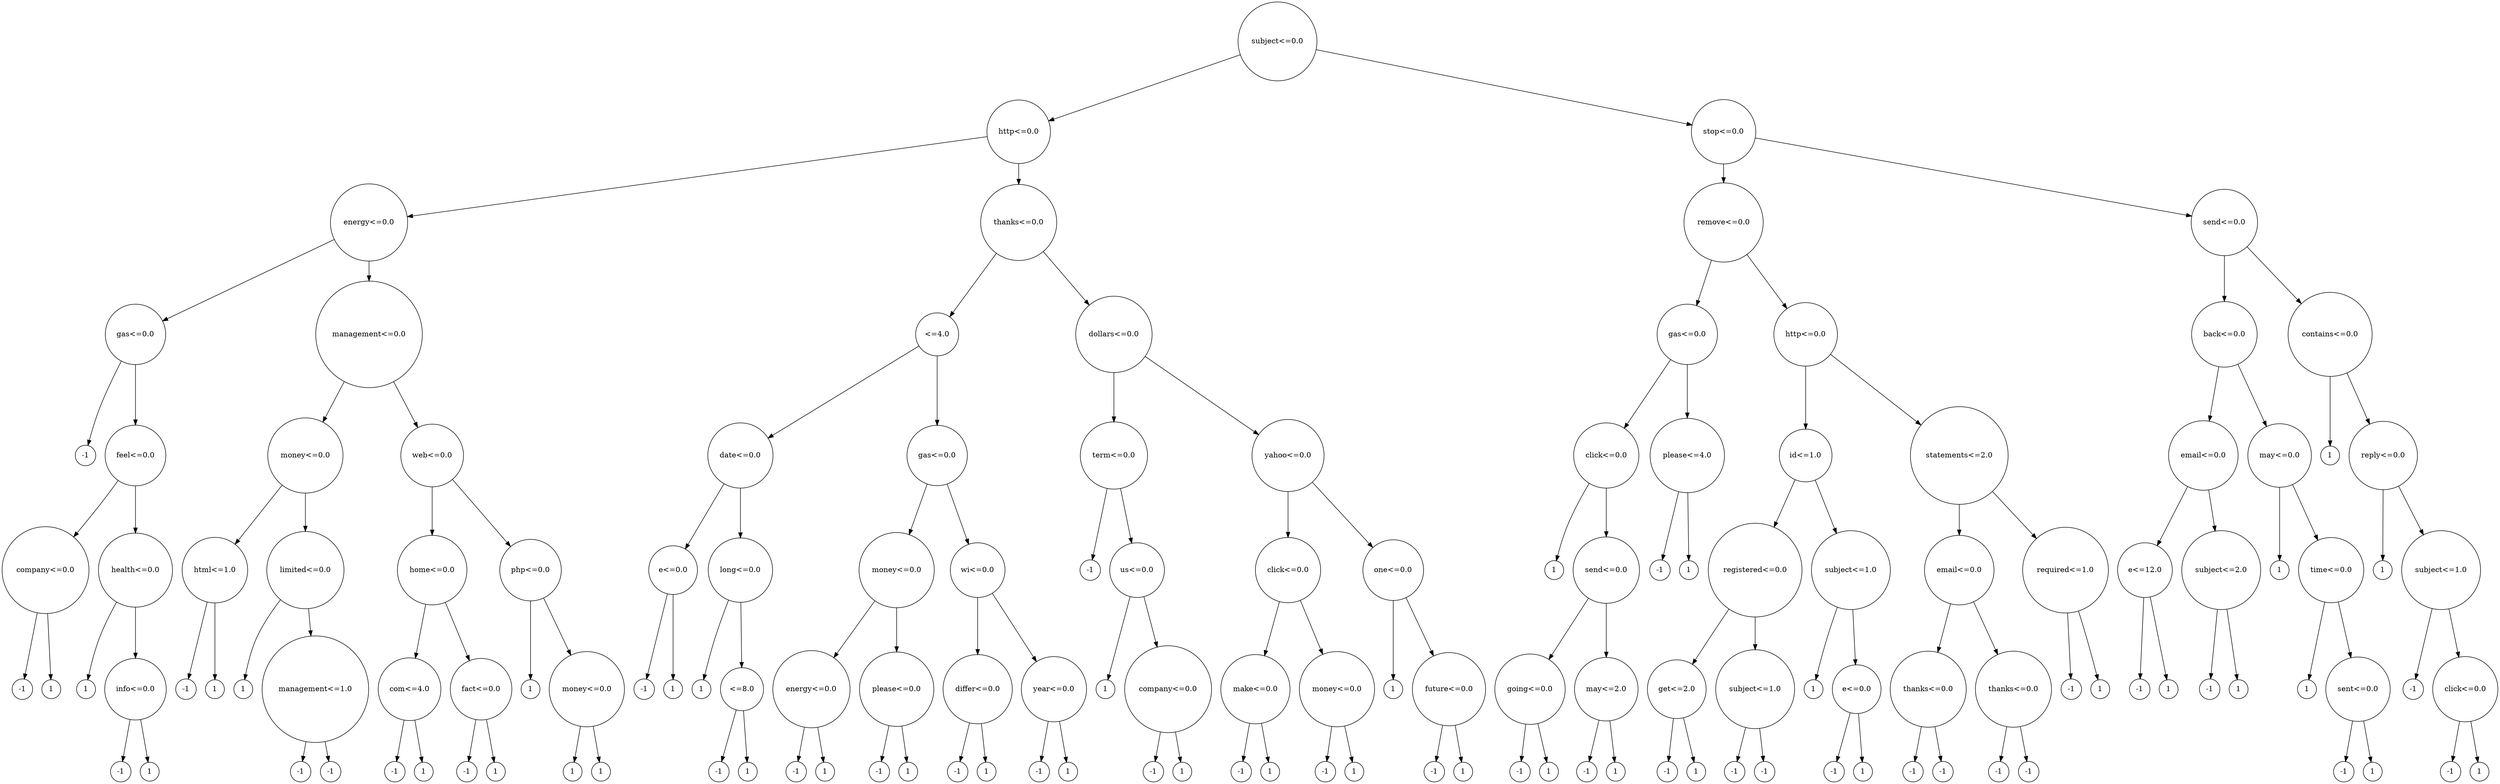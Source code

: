 digraph tree {
	"(val: 0.0, idx: 101, rnd:[0.5488135])" [label="subject<=0.0", shape=circle]
	"(val: 0.0, idx: 2, rnd:[0.71518937])" [label="http<=0.0", shape=circle]
	"(val: 0.0, idx: 115, rnd:[0.56660145])" [label="stop<=0.0", shape=circle]
	"(val: 0.0, idx: 161, rnd:[0.36371077])" [label="energy<=0.0", shape=circle]
	"(val: 0.0, idx: 226, rnd:[0.60276338])" [label="thanks<=0.0", shape=circle]
	"(val: 0.0, idx: 162, rnd:[0.26538949])" [label="remove<=0.0", shape=circle]
	"(val: 0.0, idx: 61, rnd:[0.42385505])" [label="send<=0.0", shape=circle]
	"(val: 0.0, idx: 73, rnd:[0.60484552])" [label="gas<=0.0", shape=circle]
	"(val: 0.0, idx: 222, rnd:[0.57019677])" [label="management<=0.0", shape=circle]
	"(val: 4.0, idx: 284, rnd:[0.54488318])" [label="\<=4.0", shape=circle]
	"(val: 0.0, idx: 108, rnd:[0.52184832])" [label="dollars<=0.0", shape=circle]
	"(val: 0.0, idx: 73, rnd:[0.84640867])" [label="gas<=0.0", shape=circle]
	"(val: 0.0, idx: 2, rnd:[0.52324805])" [label="http<=0.0", shape=circle]
	"(val: 0.0, idx: 174, rnd:[0.56996491])" [label="back<=0.0", shape=circle]
	"(val: 0.0, idx: 333, rnd:[0.60639321])" [label="contains<=0.0", shape=circle]
	"(val: -1 rnd:[0.69247212])" [label="-1", shape=circle]
	"(val: 0.0, idx: 267, rnd:[0.73926358])" [label="feel<=0.0", shape=circle]
	"(val: 0.0, idx: 16, rnd:[0.19658236])" [label="money<=0.0", shape=circle]
	"(val: 0.0, idx: 111, rnd:[0.43860151])" [label="web<=0.0", shape=circle]
	"(val: 0.0, idx: 296, rnd:[0.87001215])" [label="date<=0.0", shape=circle]
	"(val: 0.0, idx: 73, rnd:[0.4236548])" [label="gas<=0.0", shape=circle]
	"(val: 0.0, idx: 350, rnd:[0.6976312])" [label="term<=0.0", shape=circle]
	"(val: 0.0, idx: 256, rnd:[0.41466194])" [label="yahoo<=0.0", shape=circle]
	"(val: 0.0, idx: 23, rnd:[0.69947928])" [label="click<=0.0", shape=circle]
	"(val: 4.0, idx: 6, rnd:[0.50132438])" [label="please<=4.0", shape=circle]
	"(val: 1.0, idx: 312, rnd:[0.82894003])" [label="id<=1.0", shape=circle]
	"(val: 2.0, idx: 7, rnd:[0.09394051])" [label="statements<=2.0", shape=circle]
	"(val: 0.0, idx: 4, rnd:[0.43586493])" [label="email<=0.0", shape=circle]
	"(val: 0.0, idx: 9, rnd:[0.59087276])" [label="may<=0.0", shape=circle]
	"(val: 1 rnd:[0.29828233])" [label="1", shape=circle]
	"(val: 0.0, idx: 118, rnd:[0.0191932])" [label="reply<=0.0", shape=circle]
	"(val: 0.0, idx: 1, rnd:[0.31798318])" [label="company<=0.0", shape=circle]
	"(val: 0.0, idx: 318, rnd:[0.03918779])" [label="health<=0.0", shape=circle]
	"(val: 1.0, idx: 224, rnd:[0.97645947])" [label="html<=1.0", shape=circle]
	"(val: 0.0, idx: 195, rnd:[0.36872517])" [label="limited<=0.0", shape=circle]
	"(val: 0.0, idx: 68, rnd:[0.2532916])" [label="home<=0.0", shape=circle]
	"(val: 0.0, idx: 268, rnd:[0.98837384])" [label="php<=0.0", shape=circle]
	"(val: 0.0, idx: 3, rnd:[0.63992102])" [label="e<=0.0", shape=circle]
	"(val: 0.0, idx: 178, rnd:[0.97861834])" [label="long<=0.0", shape=circle]
	"(val: 0.0, idx: 16, rnd:[0.64589411])" [label="money<=0.0", shape=circle]
	"(val: 0.0, idx: 315, rnd:[0.56804456])" [label="wi<=0.0", shape=circle]
	"(val: -1 rnd:[0.31542835])" [label="-1", shape=circle]
	"(val: 0.0, idx: 8, rnd:[0.06022547])" [label="us<=0.0", shape=circle]
	"(val: 0.0, idx: 23, rnd:[0.26455561])" [label="click<=0.0", shape=circle]
	"(val: 0.0, idx: 10, rnd:[0.616934])" [label="one<=0.0", shape=circle]
	"(val: 1 rnd:[0.72525428])" [label="1", shape=circle]
	"(val: 0.0, idx: 61, rnd:[0.29743695])" [label="send<=0.0", shape=circle]
	"(val: -1 rnd:[0.95608363])" [label="-1", shape=circle]
	"(val: 1 rnd:[0.6439902])" [label="1", shape=circle]
	"(val: 0.0, idx: 199, rnd:[0.00469548])" [label="registered<=0.0", shape=circle]
	"(val: 1.0, idx: 101, rnd:[0.59204193])" [label="subject<=1.0", shape=circle]
	"(val: 0.0, idx: 4, rnd:[0.5759465])" [label="email<=0.0", shape=circle]
	"(val: 1.0, idx: 366, rnd:[0.18319136])" [label="required<=1.0", shape=circle]
	"(val: 12.0, idx: 3, rnd:[0.89192336])" [label="e<=12.0", shape=circle]
	"(val: 2.0, idx: 101, rnd:[0.10022689])" [label="subject<=2.0", shape=circle]
	"(val: 1 rnd:[0.36756187])" [label="1", shape=circle]
	"(val: 0.0, idx: 13, rnd:[0.57432525])" [label="time<=0.0", shape=circle]
	"(val: 1 rnd:[0.13547406])" [label="1", shape=circle]
	"(val: 1.0, idx: 101, rnd:[0.30157482])" [label="subject<=1.0", shape=circle]
	"(val: -1 rnd:[0.0641475])" [label="-1", shape=circle]
	"(val: 1 rnd:[0.41426299])" [label="1", shape=circle]
	"(val: 1 rnd:[0.11872772])" [label="1", shape=circle]
	"(val: 0.0, idx: 102, rnd:[0.28280696])" [label="info<=0.0", shape=circle]
	"(val: -1 rnd:[0.97676109])" [label="-1", shape=circle]
	"(val: 1 rnd:[0.4686512])" [label="1", shape=circle]
	"(val: 1 rnd:[0.09609841])" [label="1", shape=circle]
	"(val: 1.0, idx: 222, rnd:[0.82099323])" [label="management<=1.0", shape=circle]
	"(val: 4.0, idx: 0, rnd:[0.46631077])" [label="com<=4.0", shape=circle]
	"(val: 0.0, idx: 127, rnd:[0.11037514])" [label="fact<=0.0", shape=circle]
	"(val: 1 rnd:[0.65310833])" [label="1", shape=circle]
	"(val: 0.0, idx: 16, rnd:[0.10204481])" [label="money<=0.0", shape=circle]
	"(val: -1 rnd:[0.14335329])" [label="-1", shape=circle]
	"(val: 1 rnd:[0.94466892])" [label="1", shape=circle]
	"(val: 1 rnd:[0.11827443])" [label="1", shape=circle]
	"(val: 8.0, idx: 284, rnd:[0.79915856])" [label="\<=8.0", shape=circle]
	"(val: 0.0, idx: 161, rnd:[0.38344152])" [label="energy<=0.0", shape=circle]
	"(val: 0.0, idx: 6, rnd:[0.43758721])" [label="please<=0.0", shape=circle]
	"(val: 0.0, idx: 255, rnd:[0.92559664])" [label="differ<=0.0", shape=circle]
	"(val: 0.0, idx: 96, rnd:[0.0202184])" [label="year<=0.0", shape=circle]
	"(val: 1 rnd:[0.1289263])" [label="1", shape=circle]
	"(val: 0.0, idx: 1, rnd:[0.66676672])" [label="company<=0.0", shape=circle]
	"(val: 0.0, idx: 28, rnd:[0.0187898])" [label="make<=0.0", shape=circle]
	"(val: 0.0, idx: 16, rnd:[0.77423369])" [label="money<=0.0", shape=circle]
	"(val: 1 rnd:[0.43703195])" [label="1", shape=circle]
	"(val: 0.0, idx: 25, rnd:[0.94374808])" [label="future<=0.0", shape=circle]
	"(val: 0.0, idx: 254, rnd:[0.81379782])" [label="going<=0.0", shape=circle]
	"(val: 2.0, idx: 9, rnd:[0.58127287])" [label="may<=2.0", shape=circle]
	"(val: 2.0, idx: 15, rnd:[0.96218855])" [label="get<=2.0", shape=circle]
	"(val: 1.0, idx: 101, rnd:[0.67781654])" [label="subject<=1.0", shape=circle]
	"(val: 1 rnd:[0.57225191])" [label="1", shape=circle]
	"(val: 0.0, idx: 3, rnd:[0.22308163])" [label="e<=0.0", shape=circle]
	"(val: 0.0, idx: 226, rnd:[0.9292962])" [label="thanks<=0.0", shape=circle]
	"(val: 0.0, idx: 226, rnd:[0.13179786])" [label="thanks<=0.0", shape=circle]
	"(val: -1 rnd:[0.02010755])" [label="-1", shape=circle]
	"(val: 1 rnd:[0.58651293])" [label="1", shape=circle]
	"(val: -1 rnd:[0.80619399])" [label="-1", shape=circle]
	"(val: 1 rnd:[0.70388858])" [label="1", shape=circle]
	"(val: -1 rnd:[0.7142413])" [label="-1", shape=circle]
	"(val: 1 rnd:[0.91948261])" [label="1", shape=circle]
	"(val: 1 rnd:[0.65320082])" [label="1", shape=circle]
	"(val: 0.0, idx: 129, rnd:[0.65210327])" [label="sent<=0.0", shape=circle]
	"(val: -1 rnd:[0.4287687])" [label="-1", shape=circle]
	"(val: 0.0, idx: 23, rnd:[0.66017354])" [label="click<=0.0", shape=circle]
	"(val: -1 rnd:[0.12019656])" [label="-1", shape=circle]
	"(val: 1 rnd:[0.2961402])" [label="1", shape=circle]
	"(val: -1 rnd:[0.09710128])" [label="-1", shape=circle]
	"(val: -1 rnd:[0.83794491])" [label="-1", shape=circle]
	"(val: -1 rnd:[0.15896958])" [label="-1", shape=circle]
	"(val: 1 rnd:[0.24442559])" [label="1", shape=circle]
	"(val: -1 rnd:[0.65632959])" [label="-1", shape=circle]
	"(val: 1 rnd:[0.13818295])" [label="1", shape=circle]
	"(val: 1 rnd:[0.20887676])" [label="1", shape=circle]
	"(val: 1 rnd:[0.16130952])" [label="1", shape=circle]
	"(val: -1 rnd:[0.46147936])" [label="-1", shape=circle]
	"(val: 1 rnd:[0.78052918])" [label="1", shape=circle]
	"(val: -1 rnd:[0.52889492])" [label="-1", shape=circle]
	"(val: 1 rnd:[0.79172504])" [label="1", shape=circle]
	"(val: -1 rnd:[0.96366276])" [label="-1", shape=circle]
	"(val: 1 rnd:[0.891773])" [label="1", shape=circle]
	"(val: -1 rnd:[0.07103606])" [label="-1", shape=circle]
	"(val: 1 rnd:[0.0871293])" [label="1", shape=circle]
	"(val: -1 rnd:[0.77815675])" [label="-1", shape=circle]
	"(val: 1 rnd:[0.83261985])" [label="1", shape=circle]
	"(val: -1 rnd:[0.67063787])" [label="-1", shape=circle]
	"(val: 1 rnd:[0.21038256])" [label="1", shape=circle]
	"(val: -1 rnd:[0.61209572])" [label="-1", shape=circle]
	"(val: 1 rnd:[0.6176355])" [label="1", shape=circle]
	"(val: -1 rnd:[0.45615033])" [label="-1", shape=circle]
	"(val: 1 rnd:[0.56843395])" [label="1", shape=circle]
	"(val: -1 rnd:[0.3595079])" [label="-1", shape=circle]
	"(val: 1 rnd:[0.6818203])" [label="1", shape=circle]
	"(val: -1 rnd:[0.8811032])" [label="-1", shape=circle]
	"(val: 1 rnd:[0.39650574])" [label="1", shape=circle]
	"(val: -1 rnd:[0.69253159])" [label="-1", shape=circle]
	"(val: 1 rnd:[0.88173536])" [label="1", shape=circle]
	"(val: -1 rnd:[0.57615733])" [label="-1", shape=circle]
	"(val: 1 rnd:[0.24875314])" [label="1", shape=circle]
	"(val: -1 rnd:[0.27000797])" [label="-1", shape=circle]
	"(val: -1 rnd:[0.73519402])" [label="-1", shape=circle]
	"(val: -1 rnd:[0.44712538])" [label="-1", shape=circle]
	"(val: 1 rnd:[0.95274901])" [label="1", shape=circle]
	"(val: -1 rnd:[0.31856895])" [label="-1", shape=circle]
	"(val: -1 rnd:[0.66741038])" [label="-1", shape=circle]
	"(val: -1 rnd:[0.7163272])" [label="-1", shape=circle]
	"(val: -1 rnd:[0.28940609])" [label="-1", shape=circle]
	"(val: -1 rnd:[0.8965466])" [label="-1", shape=circle]
	"(val: 1 rnd:[0.43141844])" [label="1", shape=circle]
	"(val: -1 rnd:[0.29007761])" [label="-1", shape=circle]
	"(val: 1 rnd:[0.61801543])" [label="1", shape=circle]

	"(val: 0.0, idx: 101, rnd:[0.5488135])" -> "(val: 0.0, idx: 2, rnd:[0.71518937])"
	"(val: 0.0, idx: 101, rnd:[0.5488135])" -> "(val: 0.0, idx: 115, rnd:[0.56660145])"
	"(val: 0.0, idx: 2, rnd:[0.71518937])" -> "(val: 0.0, idx: 226, rnd:[0.60276338])"
	"(val: 0.0, idx: 2, rnd:[0.71518937])" -> "(val: 0.0, idx: 161, rnd:[0.36371077])"
	"(val: 0.0, idx: 115, rnd:[0.56660145])" -> "(val: 0.0, idx: 162, rnd:[0.26538949])"
	"(val: 0.0, idx: 115, rnd:[0.56660145])" -> "(val: 0.0, idx: 61, rnd:[0.42385505])"
	"(val: 0.0, idx: 161, rnd:[0.36371077])" -> "(val: 0.0, idx: 222, rnd:[0.57019677])"
	"(val: 0.0, idx: 161, rnd:[0.36371077])" -> "(val: 0.0, idx: 73, rnd:[0.60484552])"
	"(val: 0.0, idx: 226, rnd:[0.60276338])" -> "(val: 4.0, idx: 284, rnd:[0.54488318])"
	"(val: 0.0, idx: 226, rnd:[0.60276338])" -> "(val: 0.0, idx: 108, rnd:[0.52184832])"
	"(val: 0.0, idx: 162, rnd:[0.26538949])" -> "(val: 0.0, idx: 2, rnd:[0.52324805])"
	"(val: 0.0, idx: 162, rnd:[0.26538949])" -> "(val: 0.0, idx: 73, rnd:[0.84640867])"
	"(val: 0.0, idx: 61, rnd:[0.42385505])" -> "(val: 0.0, idx: 333, rnd:[0.60639321])"
	"(val: 0.0, idx: 61, rnd:[0.42385505])" -> "(val: 0.0, idx: 174, rnd:[0.56996491])"
	"(val: 0.0, idx: 73, rnd:[0.60484552])" -> "(val: 0.0, idx: 267, rnd:[0.73926358])"
	"(val: 0.0, idx: 73, rnd:[0.60484552])" -> "(val: -1 rnd:[0.69247212])"
	"(val: 0.0, idx: 222, rnd:[0.57019677])" -> "(val: 0.0, idx: 111, rnd:[0.43860151])"
	"(val: 0.0, idx: 222, rnd:[0.57019677])" -> "(val: 0.0, idx: 16, rnd:[0.19658236])"
	"(val: 4.0, idx: 284, rnd:[0.54488318])" -> "(val: 0.0, idx: 73, rnd:[0.4236548])"
	"(val: 4.0, idx: 284, rnd:[0.54488318])" -> "(val: 0.0, idx: 296, rnd:[0.87001215])"
	"(val: 0.0, idx: 108, rnd:[0.52184832])" -> "(val: 0.0, idx: 256, rnd:[0.41466194])"
	"(val: 0.0, idx: 108, rnd:[0.52184832])" -> "(val: 0.0, idx: 350, rnd:[0.6976312])"
	"(val: 0.0, idx: 73, rnd:[0.84640867])" -> "(val: 0.0, idx: 23, rnd:[0.69947928])"
	"(val: 0.0, idx: 73, rnd:[0.84640867])" -> "(val: 4.0, idx: 6, rnd:[0.50132438])"
	"(val: 0.0, idx: 2, rnd:[0.52324805])" -> "(val: 2.0, idx: 7, rnd:[0.09394051])"
	"(val: 0.0, idx: 2, rnd:[0.52324805])" -> "(val: 1.0, idx: 312, rnd:[0.82894003])"
	"(val: 0.0, idx: 174, rnd:[0.56996491])" -> "(val: 0.0, idx: 9, rnd:[0.59087276])"
	"(val: 0.0, idx: 174, rnd:[0.56996491])" -> "(val: 0.0, idx: 4, rnd:[0.43586493])"
	"(val: 0.0, idx: 333, rnd:[0.60639321])" -> "(val: 0.0, idx: 118, rnd:[0.0191932])"
	"(val: 0.0, idx: 333, rnd:[0.60639321])" -> "(val: 1 rnd:[0.29828233])"
	"(val: 0.0, idx: 267, rnd:[0.73926358])" -> "(val: 0.0, idx: 318, rnd:[0.03918779])"
	"(val: 0.0, idx: 267, rnd:[0.73926358])" -> "(val: 0.0, idx: 1, rnd:[0.31798318])"
	"(val: 0.0, idx: 16, rnd:[0.19658236])" -> "(val: 0.0, idx: 195, rnd:[0.36872517])"
	"(val: 0.0, idx: 16, rnd:[0.19658236])" -> "(val: 1.0, idx: 224, rnd:[0.97645947])"
	"(val: 0.0, idx: 111, rnd:[0.43860151])" -> "(val: 0.0, idx: 268, rnd:[0.98837384])"
	"(val: 0.0, idx: 111, rnd:[0.43860151])" -> "(val: 0.0, idx: 68, rnd:[0.2532916])"
	"(val: 0.0, idx: 296, rnd:[0.87001215])" -> "(val: 0.0, idx: 178, rnd:[0.97861834])"
	"(val: 0.0, idx: 296, rnd:[0.87001215])" -> "(val: 0.0, idx: 3, rnd:[0.63992102])"
	"(val: 0.0, idx: 73, rnd:[0.4236548])" -> "(val: 0.0, idx: 16, rnd:[0.64589411])"
	"(val: 0.0, idx: 73, rnd:[0.4236548])" -> "(val: 0.0, idx: 315, rnd:[0.56804456])"
	"(val: 0.0, idx: 350, rnd:[0.6976312])" -> "(val: 0.0, idx: 8, rnd:[0.06022547])"
	"(val: 0.0, idx: 350, rnd:[0.6976312])" -> "(val: -1 rnd:[0.31542835])"
	"(val: 0.0, idx: 256, rnd:[0.41466194])" -> "(val: 0.0, idx: 23, rnd:[0.26455561])"
	"(val: 0.0, idx: 256, rnd:[0.41466194])" -> "(val: 0.0, idx: 10, rnd:[0.616934])"
	"(val: 0.0, idx: 23, rnd:[0.69947928])" -> "(val: 0.0, idx: 61, rnd:[0.29743695])"
	"(val: 0.0, idx: 23, rnd:[0.69947928])" -> "(val: 1 rnd:[0.72525428])"
	"(val: 4.0, idx: 6, rnd:[0.50132438])" -> "(val: -1 rnd:[0.95608363])"
	"(val: 4.0, idx: 6, rnd:[0.50132438])" -> "(val: 1 rnd:[0.6439902])"
	"(val: 1.0, idx: 312, rnd:[0.82894003])" -> "(val: 0.0, idx: 199, rnd:[0.00469548])"
	"(val: 1.0, idx: 312, rnd:[0.82894003])" -> "(val: 1.0, idx: 101, rnd:[0.59204193])"
	"(val: 2.0, idx: 7, rnd:[0.09394051])" -> "(val: 0.0, idx: 4, rnd:[0.5759465])"
	"(val: 2.0, idx: 7, rnd:[0.09394051])" -> "(val: 1.0, idx: 366, rnd:[0.18319136])"
	"(val: 0.0, idx: 4, rnd:[0.43586493])" -> "(val: 12.0, idx: 3, rnd:[0.89192336])"
	"(val: 0.0, idx: 4, rnd:[0.43586493])" -> "(val: 2.0, idx: 101, rnd:[0.10022689])"
	"(val: 0.0, idx: 9, rnd:[0.59087276])" -> "(val: 0.0, idx: 13, rnd:[0.57432525])"
	"(val: 0.0, idx: 9, rnd:[0.59087276])" -> "(val: 1 rnd:[0.36756187])"
	"(val: 0.0, idx: 118, rnd:[0.0191932])" -> "(val: 1.0, idx: 101, rnd:[0.30157482])"
	"(val: 0.0, idx: 118, rnd:[0.0191932])" -> "(val: 1 rnd:[0.13547406])"
	"(val: 0.0, idx: 1, rnd:[0.31798318])" -> "(val: 1 rnd:[0.41426299])"
	"(val: 0.0, idx: 1, rnd:[0.31798318])" -> "(val: -1 rnd:[0.0641475])"
	"(val: 0.0, idx: 318, rnd:[0.03918779])" -> "(val: 0.0, idx: 102, rnd:[0.28280696])"
	"(val: 0.0, idx: 318, rnd:[0.03918779])" -> "(val: 1 rnd:[0.11872772])"
	"(val: 1.0, idx: 224, rnd:[0.97645947])" -> "(val: 1 rnd:[0.4686512])"
	"(val: 1.0, idx: 224, rnd:[0.97645947])" -> "(val: -1 rnd:[0.97676109])"
	"(val: 0.0, idx: 195, rnd:[0.36872517])" -> "(val: 1.0, idx: 222, rnd:[0.82099323])"
	"(val: 0.0, idx: 195, rnd:[0.36872517])" -> "(val: 1 rnd:[0.09609841])"
	"(val: 0.0, idx: 68, rnd:[0.2532916])" -> "(val: 4.0, idx: 0, rnd:[0.46631077])"
	"(val: 0.0, idx: 68, rnd:[0.2532916])" -> "(val: 0.0, idx: 127, rnd:[0.11037514])"
	"(val: 0.0, idx: 268, rnd:[0.98837384])" -> "(val: 0.0, idx: 16, rnd:[0.10204481])"
	"(val: 0.0, idx: 268, rnd:[0.98837384])" -> "(val: 1 rnd:[0.65310833])"
	"(val: 0.0, idx: 3, rnd:[0.63992102])" -> "(val: -1 rnd:[0.14335329])"
	"(val: 0.0, idx: 3, rnd:[0.63992102])" -> "(val: 1 rnd:[0.94466892])"
	"(val: 0.0, idx: 178, rnd:[0.97861834])" -> "(val: 8.0, idx: 284, rnd:[0.79915856])"
	"(val: 0.0, idx: 178, rnd:[0.97861834])" -> "(val: 1 rnd:[0.11827443])"
	"(val: 0.0, idx: 16, rnd:[0.64589411])" -> "(val: 0.0, idx: 6, rnd:[0.43758721])"
	"(val: 0.0, idx: 16, rnd:[0.64589411])" -> "(val: 0.0, idx: 161, rnd:[0.38344152])"
	"(val: 0.0, idx: 315, rnd:[0.56804456])" -> "(val: 0.0, idx: 255, rnd:[0.92559664])"
	"(val: 0.0, idx: 315, rnd:[0.56804456])" -> "(val: 0.0, idx: 96, rnd:[0.0202184])"
	"(val: 0.0, idx: 8, rnd:[0.06022547])" -> "(val: 0.0, idx: 1, rnd:[0.66676672])"
	"(val: 0.0, idx: 8, rnd:[0.06022547])" -> "(val: 1 rnd:[0.1289263])"
	"(val: 0.0, idx: 23, rnd:[0.26455561])" -> "(val: 0.0, idx: 16, rnd:[0.77423369])"
	"(val: 0.0, idx: 23, rnd:[0.26455561])" -> "(val: 0.0, idx: 28, rnd:[0.0187898])"
	"(val: 0.0, idx: 10, rnd:[0.616934])" -> "(val: 0.0, idx: 25, rnd:[0.94374808])"
	"(val: 0.0, idx: 10, rnd:[0.616934])" -> "(val: 1 rnd:[0.43703195])"
	"(val: 0.0, idx: 61, rnd:[0.29743695])" -> "(val: 0.0, idx: 254, rnd:[0.81379782])"
	"(val: 0.0, idx: 61, rnd:[0.29743695])" -> "(val: 2.0, idx: 9, rnd:[0.58127287])"
	"(val: 0.0, idx: 199, rnd:[0.00469548])" -> "(val: 1.0, idx: 101, rnd:[0.67781654])"
	"(val: 0.0, idx: 199, rnd:[0.00469548])" -> "(val: 2.0, idx: 15, rnd:[0.96218855])"
	"(val: 1.0, idx: 101, rnd:[0.59204193])" -> "(val: 1 rnd:[0.57225191])"
	"(val: 1.0, idx: 101, rnd:[0.59204193])" -> "(val: 0.0, idx: 3, rnd:[0.22308163])"
	"(val: 0.0, idx: 4, rnd:[0.5759465])" -> "(val: 0.0, idx: 226, rnd:[0.9292962])"
	"(val: 0.0, idx: 4, rnd:[0.5759465])" -> "(val: 0.0, idx: 226, rnd:[0.13179786])"
	"(val: 1.0, idx: 366, rnd:[0.18319136])" -> "(val: 1 rnd:[0.58651293])"
	"(val: 1.0, idx: 366, rnd:[0.18319136])" -> "(val: -1 rnd:[0.02010755])"
	"(val: 12.0, idx: 3, rnd:[0.89192336])" -> "(val: -1 rnd:[0.80619399])"
	"(val: 12.0, idx: 3, rnd:[0.89192336])" -> "(val: 1 rnd:[0.70388858])"
	"(val: 2.0, idx: 101, rnd:[0.10022689])" -> "(val: 1 rnd:[0.91948261])"
	"(val: 2.0, idx: 101, rnd:[0.10022689])" -> "(val: -1 rnd:[0.7142413])"
	"(val: 0.0, idx: 13, rnd:[0.57432525])" -> "(val: 1 rnd:[0.65320082])"
	"(val: 0.0, idx: 13, rnd:[0.57432525])" -> "(val: 0.0, idx: 129, rnd:[0.65210327])"
	"(val: 1.0, idx: 101, rnd:[0.30157482])" -> "(val: 0.0, idx: 23, rnd:[0.66017354])"
	"(val: 1.0, idx: 101, rnd:[0.30157482])" -> "(val: -1 rnd:[0.4287687])"
	"(val: 0.0, idx: 102, rnd:[0.28280696])" -> "(val: -1 rnd:[0.12019656])"
	"(val: 0.0, idx: 102, rnd:[0.28280696])" -> "(val: 1 rnd:[0.2961402])"
	"(val: 1.0, idx: 222, rnd:[0.82099323])" -> "(val: -1 rnd:[0.09710128])"
	"(val: 1.0, idx: 222, rnd:[0.82099323])" -> "(val: -1 rnd:[0.83794491])"
	"(val: 4.0, idx: 0, rnd:[0.46631077])" -> "(val: 1 rnd:[0.24442559])"
	"(val: 4.0, idx: 0, rnd:[0.46631077])" -> "(val: -1 rnd:[0.15896958])"
	"(val: 0.0, idx: 127, rnd:[0.11037514])" -> "(val: -1 rnd:[0.65632959])"
	"(val: 0.0, idx: 127, rnd:[0.11037514])" -> "(val: 1 rnd:[0.13818295])"
	"(val: 0.0, idx: 16, rnd:[0.10204481])" -> "(val: 1 rnd:[0.20887676])"
	"(val: 0.0, idx: 16, rnd:[0.10204481])" -> "(val: 1 rnd:[0.16130952])"
	"(val: 8.0, idx: 284, rnd:[0.79915856])" -> "(val: -1 rnd:[0.46147936])"
	"(val: 8.0, idx: 284, rnd:[0.79915856])" -> "(val: 1 rnd:[0.78052918])"
	"(val: 0.0, idx: 161, rnd:[0.38344152])" -> "(val: 1 rnd:[0.79172504])"
	"(val: 0.0, idx: 161, rnd:[0.38344152])" -> "(val: -1 rnd:[0.52889492])"
	"(val: 0.0, idx: 6, rnd:[0.43758721])" -> "(val: 1 rnd:[0.891773])"
	"(val: 0.0, idx: 6, rnd:[0.43758721])" -> "(val: -1 rnd:[0.96366276])"
	"(val: 0.0, idx: 255, rnd:[0.92559664])" -> "(val: -1 rnd:[0.07103606])"
	"(val: 0.0, idx: 255, rnd:[0.92559664])" -> "(val: 1 rnd:[0.0871293])"
	"(val: 0.0, idx: 96, rnd:[0.0202184])" -> "(val: 1 rnd:[0.83261985])"
	"(val: 0.0, idx: 96, rnd:[0.0202184])" -> "(val: -1 rnd:[0.77815675])"
	"(val: 0.0, idx: 1, rnd:[0.66676672])" -> "(val: -1 rnd:[0.67063787])"
	"(val: 0.0, idx: 1, rnd:[0.66676672])" -> "(val: 1 rnd:[0.21038256])"
	"(val: 0.0, idx: 28, rnd:[0.0187898])" -> "(val: 1 rnd:[0.6176355])"
	"(val: 0.0, idx: 28, rnd:[0.0187898])" -> "(val: -1 rnd:[0.61209572])"
	"(val: 0.0, idx: 16, rnd:[0.77423369])" -> "(val: -1 rnd:[0.45615033])"
	"(val: 0.0, idx: 16, rnd:[0.77423369])" -> "(val: 1 rnd:[0.56843395])"
	"(val: 0.0, idx: 25, rnd:[0.94374808])" -> "(val: 1 rnd:[0.6818203])"
	"(val: 0.0, idx: 25, rnd:[0.94374808])" -> "(val: -1 rnd:[0.3595079])"
	"(val: 0.0, idx: 254, rnd:[0.81379782])" -> "(val: 1 rnd:[0.39650574])"
	"(val: 0.0, idx: 254, rnd:[0.81379782])" -> "(val: -1 rnd:[0.8811032])"
	"(val: 2.0, idx: 9, rnd:[0.58127287])" -> "(val: 1 rnd:[0.88173536])"
	"(val: 2.0, idx: 9, rnd:[0.58127287])" -> "(val: -1 rnd:[0.69253159])"
	"(val: 2.0, idx: 15, rnd:[0.96218855])" -> "(val: 1 rnd:[0.24875314])"
	"(val: 2.0, idx: 15, rnd:[0.96218855])" -> "(val: -1 rnd:[0.57615733])"
	"(val: 1.0, idx: 101, rnd:[0.67781654])" -> "(val: -1 rnd:[0.27000797])"
	"(val: 1.0, idx: 101, rnd:[0.67781654])" -> "(val: -1 rnd:[0.73519402])"
	"(val: 0.0, idx: 3, rnd:[0.22308163])" -> "(val: 1 rnd:[0.95274901])"
	"(val: 0.0, idx: 3, rnd:[0.22308163])" -> "(val: -1 rnd:[0.44712538])"
	"(val: 0.0, idx: 226, rnd:[0.9292962])" -> "(val: -1 rnd:[0.31856895])"
	"(val: 0.0, idx: 226, rnd:[0.9292962])" -> "(val: -1 rnd:[0.66741038])"
	"(val: 0.0, idx: 226, rnd:[0.13179786])" -> "(val: -1 rnd:[0.7163272])"
	"(val: 0.0, idx: 226, rnd:[0.13179786])" -> "(val: -1 rnd:[0.28940609])"
	"(val: 0.0, idx: 129, rnd:[0.65210327])" -> "(val: 1 rnd:[0.43141844])"
	"(val: 0.0, idx: 129, rnd:[0.65210327])" -> "(val: -1 rnd:[0.8965466])"
	"(val: 0.0, idx: 23, rnd:[0.66017354])" -> "(val: -1 rnd:[0.29007761])"
	"(val: 0.0, idx: 23, rnd:[0.66017354])" -> "(val: 1 rnd:[0.61801543])"
}